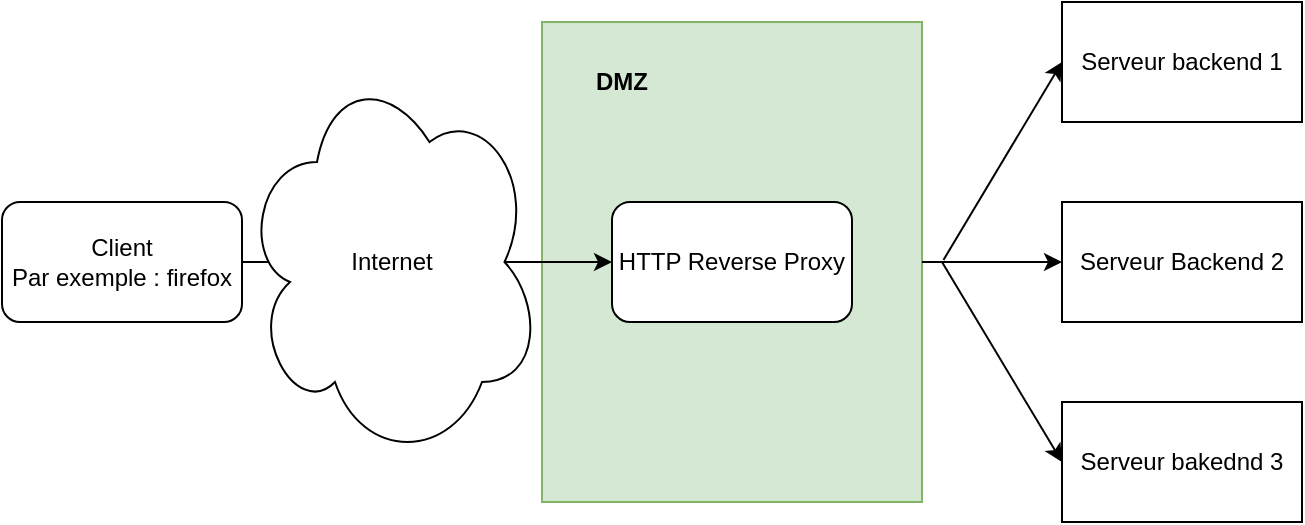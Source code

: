 <mxfile version="20.6.2" type="device" pages="3"><diagram id="pehIi7a4EKTCFrwyEQIy" name="Page-1"><mxGraphModel dx="1422" dy="588" grid="1" gridSize="10" guides="1" tooltips="1" connect="1" arrows="1" fold="1" page="1" pageScale="1" pageWidth="1654" pageHeight="2336" math="0" shadow="0"><root><mxCell id="0"/><mxCell id="1" parent="0"/><mxCell id="z_mixcM0eTsfUi6vHHfS-10" value="" style="rounded=0;whiteSpace=wrap;html=1;fillColor=#d5e8d4;strokeColor=#82b366;" parent="1" vertex="1"><mxGeometry x="320" y="130" width="190" height="240" as="geometry"/></mxCell><mxCell id="z_mixcM0eTsfUi6vHHfS-1" value="Client&lt;br&gt;Par exemple : firefox" style="rounded=1;whiteSpace=wrap;html=1;" parent="1" vertex="1"><mxGeometry x="50" y="220" width="120" height="60" as="geometry"/></mxCell><mxCell id="z_mixcM0eTsfUi6vHHfS-2" value="" style="endArrow=classic;html=1;" parent="1" source="z_mixcM0eTsfUi6vHHfS-1" target="z_mixcM0eTsfUi6vHHfS-3" edge="1"><mxGeometry width="50" height="50" relative="1" as="geometry"><mxPoint x="250" y="270" as="sourcePoint"/><mxPoint x="360" y="240" as="targetPoint"/></mxGeometry></mxCell><mxCell id="z_mixcM0eTsfUi6vHHfS-3" value="HTTP Reverse Proxy" style="rounded=1;whiteSpace=wrap;html=1;" parent="1" vertex="1"><mxGeometry x="355" y="220" width="120" height="60" as="geometry"/></mxCell><mxCell id="z_mixcM0eTsfUi6vHHfS-4" value="Serveur backend 1" style="rounded=0;whiteSpace=wrap;html=1;" parent="1" vertex="1"><mxGeometry x="580" y="120" width="120" height="60" as="geometry"/></mxCell><mxCell id="z_mixcM0eTsfUi6vHHfS-5" value="Serveur Backend 2" style="rounded=0;whiteSpace=wrap;html=1;" parent="1" vertex="1"><mxGeometry x="580" y="220" width="120" height="60" as="geometry"/></mxCell><mxCell id="z_mixcM0eTsfUi6vHHfS-6" value="Serveur bakednd 3" style="rounded=0;whiteSpace=wrap;html=1;" parent="1" vertex="1"><mxGeometry x="580" y="320" width="120" height="60" as="geometry"/></mxCell><mxCell id="z_mixcM0eTsfUi6vHHfS-7" value="" style="endArrow=classic;html=1;exitX=1.003;exitY=0.579;exitDx=0;exitDy=0;exitPerimeter=0;entryX=0;entryY=0.5;entryDx=0;entryDy=0;" parent="1" target="z_mixcM0eTsfUi6vHHfS-4" edge="1"><mxGeometry width="50" height="50" relative="1" as="geometry"><mxPoint x="520.75" y="248.96" as="sourcePoint"/><mxPoint x="550" y="180" as="targetPoint"/></mxGeometry></mxCell><mxCell id="z_mixcM0eTsfUi6vHHfS-8" value="" style="endArrow=classic;html=1;entryX=0;entryY=0.5;entryDx=0;entryDy=0;" parent="1" source="z_mixcM0eTsfUi6vHHfS-10" target="z_mixcM0eTsfUi6vHHfS-5" edge="1"><mxGeometry width="50" height="50" relative="1" as="geometry"><mxPoint x="590" y="250" as="sourcePoint"/><mxPoint x="610" y="220" as="targetPoint"/></mxGeometry></mxCell><mxCell id="z_mixcM0eTsfUi6vHHfS-9" value="" style="endArrow=classic;html=1;entryX=0;entryY=0.5;entryDx=0;entryDy=0;" parent="1" target="z_mixcM0eTsfUi6vHHfS-6" edge="1"><mxGeometry width="50" height="50" relative="1" as="geometry"><mxPoint x="520" y="250" as="sourcePoint"/><mxPoint x="500" y="310" as="targetPoint"/></mxGeometry></mxCell><mxCell id="z_mixcM0eTsfUi6vHHfS-11" value="&lt;b&gt;DMZ&lt;/b&gt;" style="text;html=1;strokeColor=none;fillColor=none;align=center;verticalAlign=middle;whiteSpace=wrap;rounded=0;" parent="1" vertex="1"><mxGeometry x="340" y="150" width="40" height="20" as="geometry"/></mxCell><mxCell id="ncGx5ByTdBQLRqoVTIHk-1" value="Internet" style="ellipse;shape=cloud;whiteSpace=wrap;html=1;" parent="1" vertex="1"><mxGeometry x="170" y="150" width="150" height="200" as="geometry"/></mxCell></root></mxGraphModel></diagram><diagram id="bfhv1EA3esj8q2Rf_qE3" name="SMTP"><mxGraphModel dx="1422" dy="588" grid="1" gridSize="10" guides="1" tooltips="1" connect="1" arrows="1" fold="1" page="1" pageScale="1" pageWidth="1654" pageHeight="2336" math="0" shadow="0"><root><mxCell id="WMMCHTK4h2-x1Fy4iKeV-0"/><mxCell id="WMMCHTK4h2-x1Fy4iKeV-1" parent="WMMCHTK4h2-x1Fy4iKeV-0"/><mxCell id="WMMCHTK4h2-x1Fy4iKeV-2" value="MUA (MS outlook, Thunderbird)" style="rounded=1;whiteSpace=wrap;html=1;fontSize=13;fillColor=#fff2cc;strokeColor=#d6b656;" parent="WMMCHTK4h2-x1Fy4iKeV-1" vertex="1"><mxGeometry x="300" y="500" width="130" height="60" as="geometry"/></mxCell><mxCell id="WMMCHTK4h2-x1Fy4iKeV-3" value="MTA" style="rounded=1;whiteSpace=wrap;html=1;fontSize=13;fillColor=#ffe6cc;strokeColor=#d79b00;" parent="WMMCHTK4h2-x1Fy4iKeV-1" vertex="1"><mxGeometry x="305" y="220" width="120" height="60" as="geometry"/></mxCell><mxCell id="WMMCHTK4h2-x1Fy4iKeV-4" value="MTA" style="rounded=1;whiteSpace=wrap;html=1;fontSize=13;fillColor=#ffe6cc;strokeColor=#d79b00;" parent="WMMCHTK4h2-x1Fy4iKeV-1" vertex="1"><mxGeometry x="530" y="220" width="120" height="60" as="geometry"/></mxCell><mxCell id="WMMCHTK4h2-x1Fy4iKeV-5" value="MUA(MS outlook, Thunderbird)" style="rounded=1;whiteSpace=wrap;html=1;fontSize=13;fillColor=#fff2cc;strokeColor=#d6b656;" parent="WMMCHTK4h2-x1Fy4iKeV-1" vertex="1"><mxGeometry x="530" y="500" width="120" height="60" as="geometry"/></mxCell><mxCell id="WMMCHTK4h2-x1Fy4iKeV-6" value="" style="endArrow=classic;html=1;exitX=0.5;exitY=0;exitDx=0;exitDy=0;entryX=0.5;entryY=1;entryDx=0;entryDy=0;fontSize=13;" parent="WMMCHTK4h2-x1Fy4iKeV-1" source="WMMCHTK4h2-x1Fy4iKeV-5" target="WMMCHTK4h2-x1Fy4iKeV-4" edge="1"><mxGeometry width="50" height="50" relative="1" as="geometry"><mxPoint x="580" y="480" as="sourcePoint"/><mxPoint x="630" y="430" as="targetPoint"/></mxGeometry></mxCell><mxCell id="WMMCHTK4h2-x1Fy4iKeV-7" value="IMAP / POP3" style="text;html=1;strokeColor=none;fillColor=none;align=center;verticalAlign=middle;whiteSpace=wrap;rounded=0;fontSize=13;" parent="WMMCHTK4h2-x1Fy4iKeV-1" vertex="1"><mxGeometry x="600" y="390" width="40" height="20" as="geometry"/></mxCell><mxCell id="WMMCHTK4h2-x1Fy4iKeV-8" value="Port 25" style="endArrow=classic;html=1;entryX=0;entryY=0.5;entryDx=0;entryDy=0;fontSize=13;" parent="WMMCHTK4h2-x1Fy4iKeV-1" source="WMMCHTK4h2-x1Fy4iKeV-3" target="WMMCHTK4h2-x1Fy4iKeV-4" edge="1"><mxGeometry x="0.048" width="50" height="50" relative="1" as="geometry"><mxPoint x="450" y="380" as="sourcePoint"/><mxPoint x="510" y="340" as="targetPoint"/><Array as="points"><mxPoint x="470" y="250"/></Array><mxPoint as="offset"/></mxGeometry></mxCell><mxCell id="WMMCHTK4h2-x1Fy4iKeV-11" value="MSA" style="rounded=1;whiteSpace=wrap;html=1;fontSize=13;fillColor=#ffe6cc;strokeColor=#d79b00;" parent="WMMCHTK4h2-x1Fy4iKeV-1" vertex="1"><mxGeometry x="305" y="300" width="120" height="60" as="geometry"/></mxCell><mxCell id="WMMCHTK4h2-x1Fy4iKeV-14" value="" style="endArrow=classic;html=1;entryX=0.5;entryY=1;entryDx=0;entryDy=0;fontSize=13;" parent="WMMCHTK4h2-x1Fy4iKeV-1" source="WMMCHTK4h2-x1Fy4iKeV-11" target="WMMCHTK4h2-x1Fy4iKeV-3" edge="1"><mxGeometry width="50" height="50" relative="1" as="geometry"><mxPoint x="340" y="350" as="sourcePoint"/><mxPoint x="390" y="300" as="targetPoint"/></mxGeometry></mxCell><mxCell id="WMMCHTK4h2-x1Fy4iKeV-15" value="SMPT port 587" style="endArrow=classic;html=1;fontSize=13;" parent="WMMCHTK4h2-x1Fy4iKeV-1" source="WMMCHTK4h2-x1Fy4iKeV-2" target="WMMCHTK4h2-x1Fy4iKeV-11" edge="1"><mxGeometry width="50" height="50" relative="1" as="geometry"><mxPoint x="330" y="490" as="sourcePoint"/><mxPoint x="380" y="440" as="targetPoint"/><Array as="points"/></mxGeometry></mxCell><mxCell id="WMMCHTK4h2-x1Fy4iKeV-17" value="SMTP" style="text;html=1;strokeColor=none;fillColor=none;align=center;verticalAlign=middle;whiteSpace=wrap;rounded=0;fontSize=13;" parent="WMMCHTK4h2-x1Fy4iKeV-1" vertex="1"><mxGeometry x="460" y="210" width="40" height="20" as="geometry"/></mxCell><mxCell id="-WCHR_vtJiKuE7q25Qu3-0" value="Client" style="rounded=0;whiteSpace=wrap;html=1;fontSize=13;fillColor=#fff2cc;strokeColor=#d6b656;" parent="WMMCHTK4h2-x1Fy4iKeV-1" vertex="1"><mxGeometry x="90" y="880" width="120" height="60" as="geometry"/></mxCell><mxCell id="-WCHR_vtJiKuE7q25Qu3-1" value="Serveur SMTP" style="rounded=0;whiteSpace=wrap;html=1;fontSize=13;fillColor=#ffe6cc;strokeColor=#d79b00;" parent="WMMCHTK4h2-x1Fy4iKeV-1" vertex="1"><mxGeometry x="350" y="880" width="120" height="60" as="geometry"/></mxCell><mxCell id="-WCHR_vtJiKuE7q25Qu3-3" value="" style="endArrow=classic;html=1;exitX=0.5;exitY=1;exitDx=0;exitDy=0;fontSize=13;" parent="WMMCHTK4h2-x1Fy4iKeV-1" source="-WCHR_vtJiKuE7q25Qu3-1" edge="1"><mxGeometry width="50" height="50" relative="1" as="geometry"><mxPoint x="360" y="1050" as="sourcePoint"/><mxPoint x="410" y="1600" as="targetPoint"/></mxGeometry></mxCell><mxCell id="-WCHR_vtJiKuE7q25Qu3-5" value="" style="endArrow=classic;html=1;exitX=0.5;exitY=1;exitDx=0;exitDy=0;fontSize=13;" parent="WMMCHTK4h2-x1Fy4iKeV-1" source="-WCHR_vtJiKuE7q25Qu3-0" edge="1"><mxGeometry width="50" height="50" relative="1" as="geometry"><mxPoint x="180" y="1090" as="sourcePoint"/><mxPoint x="150" y="1600" as="targetPoint"/></mxGeometry></mxCell><mxCell id="-WCHR_vtJiKuE7q25Qu3-6" value="EHLO [nom du serveur]" style="endArrow=classic;html=1;fontSize=13;" parent="WMMCHTK4h2-x1Fy4iKeV-1" edge="1"><mxGeometry width="50" height="50" relative="1" as="geometry"><mxPoint x="150" y="1010" as="sourcePoint"/><mxPoint x="410" y="1040" as="targetPoint"/></mxGeometry></mxCell><mxCell id="-WCHR_vtJiKuE7q25Qu3-7" value="" style="endArrow=classic;html=1;fontSize=13;" parent="WMMCHTK4h2-x1Fy4iKeV-1" edge="1"><mxGeometry width="50" height="50" relative="1" as="geometry"><mxPoint x="410" y="1050" as="sourcePoint"/><mxPoint x="150" y="1050" as="targetPoint"/></mxGeometry></mxCell><mxCell id="-WCHR_vtJiKuE7q25Qu3-27" value="250-" style="edgeLabel;html=1;align=center;verticalAlign=middle;resizable=0;points=[];fontSize=13;" parent="-WCHR_vtJiKuE7q25Qu3-7" vertex="1" connectable="0"><mxGeometry x="0.143" y="-1" relative="1" as="geometry"><mxPoint as="offset"/></mxGeometry></mxCell><mxCell id="-WCHR_vtJiKuE7q25Qu3-8" value="" style="endArrow=classic;html=1;fontSize=13;" parent="WMMCHTK4h2-x1Fy4iKeV-1" edge="1"><mxGeometry width="50" height="50" relative="1" as="geometry"><mxPoint x="150" y="1120" as="sourcePoint"/><mxPoint x="410" y="1150" as="targetPoint"/></mxGeometry></mxCell><mxCell id="-WCHR_vtJiKuE7q25Qu3-9" value="MAIL FROM" style="edgeLabel;html=1;align=center;verticalAlign=middle;resizable=0;points=[];fontSize=13;" parent="-WCHR_vtJiKuE7q25Qu3-8" vertex="1" connectable="0"><mxGeometry x="-0.225" y="-1" relative="1" as="geometry"><mxPoint x="1" as="offset"/></mxGeometry></mxCell><mxCell id="-WCHR_vtJiKuE7q25Qu3-11" value="" style="endArrow=classic;html=1;fontSize=13;" parent="WMMCHTK4h2-x1Fy4iKeV-1" edge="1"><mxGeometry width="50" height="50" relative="1" as="geometry"><mxPoint x="410" y="1170" as="sourcePoint"/><mxPoint x="150" y="1170" as="targetPoint"/><Array as="points"><mxPoint x="280" y="1170"/></Array></mxGeometry></mxCell><mxCell id="-WCHR_vtJiKuE7q25Qu3-16" value="250 OK" style="edgeLabel;html=1;align=center;verticalAlign=middle;resizable=0;points=[];fontSize=13;" parent="-WCHR_vtJiKuE7q25Qu3-11" vertex="1" connectable="0"><mxGeometry x="0.336" y="1" relative="1" as="geometry"><mxPoint as="offset"/></mxGeometry></mxCell><mxCell id="-WCHR_vtJiKuE7q25Qu3-12" value="RCPT TO" style="endArrow=classic;html=1;fontSize=13;" parent="WMMCHTK4h2-x1Fy4iKeV-1" edge="1"><mxGeometry width="50" height="50" relative="1" as="geometry"><mxPoint x="150" y="1200" as="sourcePoint"/><mxPoint x="410" y="1240" as="targetPoint"/></mxGeometry></mxCell><mxCell id="-WCHR_vtJiKuE7q25Qu3-13" value="250 OK" style="endArrow=classic;html=1;fontSize=13;" parent="WMMCHTK4h2-x1Fy4iKeV-1" edge="1"><mxGeometry width="50" height="50" relative="1" as="geometry"><mxPoint x="410" y="1240" as="sourcePoint"/><mxPoint x="150" y="1240" as="targetPoint"/></mxGeometry></mxCell><mxCell id="-WCHR_vtJiKuE7q25Qu3-14" value="DATA" style="endArrow=classic;html=1;fontSize=13;" parent="WMMCHTK4h2-x1Fy4iKeV-1" edge="1"><mxGeometry width="50" height="50" relative="1" as="geometry"><mxPoint x="150" y="1270" as="sourcePoint"/><mxPoint x="410" y="1320" as="targetPoint"/></mxGeometry></mxCell><mxCell id="-WCHR_vtJiKuE7q25Qu3-15" value="" style="endArrow=classic;html=1;fontSize=13;" parent="WMMCHTK4h2-x1Fy4iKeV-1" edge="1"><mxGeometry width="50" height="50" relative="1" as="geometry"><mxPoint x="410" y="1350" as="sourcePoint"/><mxPoint x="150" y="1350" as="targetPoint"/></mxGeometry></mxCell><mxCell id="-WCHR_vtJiKuE7q25Qu3-17" value="354 Start mail input; end with &amp;lt;CRLF&amp;gt;.&amp;lt;CRLF&amp;gt;" style="edgeLabel;html=1;align=center;verticalAlign=middle;resizable=0;points=[];fontSize=13;" parent="-WCHR_vtJiKuE7q25Qu3-15" vertex="1" connectable="0"><mxGeometry x="0.166" y="-4" relative="1" as="geometry"><mxPoint x="32" y="-16" as="offset"/></mxGeometry></mxCell><mxCell id="-WCHR_vtJiKuE7q25Qu3-18" value="220 [serveur cible] + blabla" style="endArrow=classic;html=1;fontSize=13;" parent="WMMCHTK4h2-x1Fy4iKeV-1" edge="1"><mxGeometry width="50" height="50" relative="1" as="geometry"><mxPoint x="410" y="980" as="sourcePoint"/><mxPoint x="150" y="980" as="targetPoint"/><Array as="points"><mxPoint x="280" y="980"/></Array></mxGeometry></mxCell><mxCell id="-WCHR_vtJiKuE7q25Qu3-19" value="Socket connexion" style="endArrow=classic;html=1;fontSize=13;" parent="WMMCHTK4h2-x1Fy4iKeV-1" edge="1"><mxGeometry width="50" height="50" relative="1" as="geometry"><mxPoint x="150" y="960" as="sourcePoint"/><mxPoint x="411.6" y="960" as="targetPoint"/></mxGeometry></mxCell><mxCell id="-WCHR_vtJiKuE7q25Qu3-21" value="Le serveur envoie la liste des extensions avec plusieurs réponses commençant par 250-" style="text;html=1;strokeColor=none;fillColor=none;align=center;verticalAlign=middle;whiteSpace=wrap;rounded=0;fontSize=13;" parent="WMMCHTK4h2-x1Fy4iKeV-1" vertex="1"><mxGeometry x="420" y="1060" width="190" height="20" as="geometry"/></mxCell><mxCell id="-WCHR_vtJiKuE7q25Qu3-23" value="" style="endArrow=classic;html=1;fontSize=13;" parent="WMMCHTK4h2-x1Fy4iKeV-1" edge="1"><mxGeometry width="50" height="50" relative="1" as="geometry"><mxPoint x="410" y="1100" as="sourcePoint"/><mxPoint x="150" y="1100" as="targetPoint"/></mxGeometry></mxCell><mxCell id="-WCHR_vtJiKuE7q25Qu3-26" value="250 HELP" style="edgeLabel;html=1;align=center;verticalAlign=middle;resizable=0;points=[];fontSize=13;" parent="-WCHR_vtJiKuE7q25Qu3-23" vertex="1" connectable="0"><mxGeometry x="-0.126" y="-3" relative="1" as="geometry"><mxPoint as="offset"/></mxGeometry></mxCell><mxCell id="-WCHR_vtJiKuE7q25Qu3-25" value="" style="endArrow=none;dashed=1;html=1;dashPattern=1 3;strokeWidth=2;fontSize=13;" parent="WMMCHTK4h2-x1Fy4iKeV-1" edge="1"><mxGeometry width="50" height="50" relative="1" as="geometry"><mxPoint x="150" y="1070" as="sourcePoint"/><mxPoint x="410" y="1070" as="targetPoint"/></mxGeometry></mxCell><mxCell id="-WCHR_vtJiKuE7q25Qu3-28" value="250-" style="edgeLabel;html=1;align=center;verticalAlign=middle;resizable=0;points=[];fontSize=13;" parent="-WCHR_vtJiKuE7q25Qu3-25" vertex="1" connectable="0"><mxGeometry x="-0.089" y="1" relative="1" as="geometry"><mxPoint as="offset"/></mxGeometry></mxCell><mxCell id="-WCHR_vtJiKuE7q25Qu3-29" value="Contenu de l'email&lt;br&gt;(mail from, subject, to, body)" style="endArrow=classic;html=1;fontSize=13;" parent="WMMCHTK4h2-x1Fy4iKeV-1" edge="1"><mxGeometry width="50" height="50" relative="1" as="geometry"><mxPoint x="150" y="1420" as="sourcePoint"/><mxPoint x="410" y="1420" as="targetPoint"/></mxGeometry></mxCell><mxCell id="-WCHR_vtJiKuE7q25Qu3-30" value="" style="endArrow=classic;html=1;fontSize=13;" parent="WMMCHTK4h2-x1Fy4iKeV-1" edge="1"><mxGeometry width="50" height="50" relative="1" as="geometry"><mxPoint x="410" y="1480" as="sourcePoint"/><mxPoint x="150" y="1480" as="targetPoint"/></mxGeometry></mxCell><mxCell id="-WCHR_vtJiKuE7q25Qu3-31" value="250 OK" style="edgeLabel;html=1;align=center;verticalAlign=middle;resizable=0;points=[];fontSize=13;" parent="-WCHR_vtJiKuE7q25Qu3-30" vertex="1" connectable="0"><mxGeometry x="-0.08" y="4" relative="1" as="geometry"><mxPoint as="offset"/></mxGeometry></mxCell><mxCell id="-WCHR_vtJiKuE7q25Qu3-32" value="QUIT" style="endArrow=classic;html=1;fontSize=13;" parent="WMMCHTK4h2-x1Fy4iKeV-1" edge="1"><mxGeometry width="50" height="50" relative="1" as="geometry"><mxPoint x="150" y="1530" as="sourcePoint"/><mxPoint x="410" y="1530" as="targetPoint"/></mxGeometry></mxCell><mxCell id="-WCHR_vtJiKuE7q25Qu3-33" value="" style="endArrow=classic;html=1;fontSize=13;" parent="WMMCHTK4h2-x1Fy4iKeV-1" edge="1"><mxGeometry width="50" height="50" relative="1" as="geometry"><mxPoint x="410" y="1570" as="sourcePoint"/><mxPoint x="150" y="1570" as="targetPoint"/></mxGeometry></mxCell><mxCell id="-WCHR_vtJiKuE7q25Qu3-34" value="221" style="edgeLabel;html=1;align=center;verticalAlign=middle;resizable=0;points=[];fontSize=13;" parent="-WCHR_vtJiKuE7q25Qu3-33" vertex="1" connectable="0"><mxGeometry x="0.174" y="-1" relative="1" as="geometry"><mxPoint as="offset"/></mxGeometry></mxCell></root></mxGraphModel></diagram><diagram id="vJWEcoedQTQfeSh8AbM3" name="Page-7"><mxGraphModel dx="1422" dy="588" grid="1" gridSize="10" guides="1" tooltips="1" connect="1" arrows="1" fold="1" page="1" pageScale="1" pageWidth="1654" pageHeight="2336" math="0" shadow="0"><root><mxCell id="Z-j5fOORyTTHcvTI3sBM-0"/><mxCell id="Z-j5fOORyTTHcvTI3sBM-1" parent="Z-j5fOORyTTHcvTI3sBM-0"/><mxCell id="Z-j5fOORyTTHcvTI3sBM-2" value="HTTP" style="endArrow=classic;html=1;" parent="Z-j5fOORyTTHcvTI3sBM-1" edge="1"><mxGeometry width="50" height="50" relative="1" as="geometry"><mxPoint x="115" y="220" as="sourcePoint"/><mxPoint x="505" y="220" as="targetPoint"/><Array as="points"><mxPoint x="305" y="220"/></Array></mxGeometry></mxCell><mxCell id="Z-j5fOORyTTHcvTI3sBM-3" value="N" style="rounded=0;whiteSpace=wrap;html=1;" parent="Z-j5fOORyTTHcvTI3sBM-1" vertex="1"><mxGeometry x="60" y="130" width="120" height="60" as="geometry"/></mxCell><mxCell id="Z-j5fOORyTTHcvTI3sBM-4" value="Serveur web" style="rounded=0;whiteSpace=wrap;html=1;" parent="Z-j5fOORyTTHcvTI3sBM-1" vertex="1"><mxGeometry x="460" y="130" width="120" height="60" as="geometry"/></mxCell><mxCell id="Z-j5fOORyTTHcvTI3sBM-5" value="HTTP" style="endArrow=classic;html=1;" parent="Z-j5fOORyTTHcvTI3sBM-1" edge="1"><mxGeometry width="50" height="50" relative="1" as="geometry"><mxPoint x="110" y="370" as="sourcePoint"/><mxPoint x="510" y="370" as="targetPoint"/><Array as="points"><mxPoint x="330" y="370"/></Array></mxGeometry></mxCell><mxCell id="Z-j5fOORyTTHcvTI3sBM-6" value="session ID" style="text;html=1;strokeColor=none;fillColor=none;align=center;verticalAlign=middle;whiteSpace=wrap;rounded=0;" parent="Z-j5fOORyTTHcvTI3sBM-1" vertex="1"><mxGeometry y="340" width="110" height="20" as="geometry"/></mxCell><mxCell id="Z-j5fOORyTTHcvTI3sBM-7" value="&lt;b&gt;A chaque requête, le cookie session ID est transmis&lt;/b&gt;" style="text;html=1;strokeColor=none;fillColor=none;align=center;verticalAlign=middle;whiteSpace=wrap;rounded=0;" parent="Z-j5fOORyTTHcvTI3sBM-1" vertex="1"><mxGeometry x="140" y="400" width="340" height="20" as="geometry"/></mxCell><mxCell id="Z-j5fOORyTTHcvTI3sBM-8" value="" style="endArrow=classic;html=1;" parent="Z-j5fOORyTTHcvTI3sBM-1" edge="1"><mxGeometry width="50" height="50" relative="1" as="geometry"><mxPoint x="510" y="300" as="sourcePoint"/><mxPoint x="110" y="300" as="targetPoint"/><Array as="points"><mxPoint x="310" y="300"/></Array></mxGeometry></mxCell><mxCell id="Z-j5fOORyTTHcvTI3sBM-9" value="" style="endArrow=classic;html=1;exitX=0.427;exitY=1.037;exitDx=0;exitDy=0;exitPerimeter=0;" parent="Z-j5fOORyTTHcvTI3sBM-1" source="Z-j5fOORyTTHcvTI3sBM-4" edge="1"><mxGeometry width="50" height="50" relative="1" as="geometry"><mxPoint x="490" y="280" as="sourcePoint"/><mxPoint x="510" y="460" as="targetPoint"/></mxGeometry></mxCell><mxCell id="Z-j5fOORyTTHcvTI3sBM-10" value="" style="endArrow=classic;html=1;exitX=0.447;exitY=1.023;exitDx=0;exitDy=0;exitPerimeter=0;" parent="Z-j5fOORyTTHcvTI3sBM-1" source="Z-j5fOORyTTHcvTI3sBM-3" edge="1"><mxGeometry width="50" height="50" relative="1" as="geometry"><mxPoint x="110" y="300" as="sourcePoint"/><mxPoint x="114" y="480" as="targetPoint"/></mxGeometry></mxCell><mxCell id="Z-j5fOORyTTHcvTI3sBM-11" value="C'est le serveur web qui détruit la session =&amp;gt; aucun message n'est envoyé au navigateur pour l'informer" style="text;html=1;strokeColor=none;fillColor=none;align=center;verticalAlign=middle;whiteSpace=wrap;rounded=0;" parent="Z-j5fOORyTTHcvTI3sBM-1" vertex="1"><mxGeometry x="160" y="460" width="290" height="20" as="geometry"/></mxCell><mxCell id="Z-j5fOORyTTHcvTI3sBM-12" value="S" style="text;html=1;strokeColor=none;fillColor=none;align=center;verticalAlign=middle;whiteSpace=wrap;rounded=0;" parent="Z-j5fOORyTTHcvTI3sBM-1" vertex="1"><mxGeometry x="160" y="530" width="40" height="20" as="geometry"/></mxCell><mxCell id="Z-j5fOORyTTHcvTI3sBM-14" value="Load balancer" style="rounded=1;whiteSpace=wrap;html=1;" parent="Z-j5fOORyTTHcvTI3sBM-1" vertex="1"><mxGeometry x="240" y="540" width="120" height="60" as="geometry"/></mxCell><mxCell id="Z-j5fOORyTTHcvTI3sBM-15" value="Table des serveur&lt;br&gt;&lt;br&gt;cookie&amp;nbsp; &amp;nbsp;| serveur" style="rounded=0;whiteSpace=wrap;html=1;" parent="Z-j5fOORyTTHcvTI3sBM-1" vertex="1"><mxGeometry x="245" y="710" width="120" height="60" as="geometry"/></mxCell><mxCell id="Z-j5fOORyTTHcvTI3sBM-16" value="HTTP" style="endArrow=classic;html=1;" parent="Z-j5fOORyTTHcvTI3sBM-1" edge="1"><mxGeometry width="50" height="50" relative="1" as="geometry"><mxPoint x="685" y="320" as="sourcePoint"/><mxPoint x="1075" y="320" as="targetPoint"/><Array as="points"><mxPoint x="875" y="320"/></Array></mxGeometry></mxCell><mxCell id="Z-j5fOORyTTHcvTI3sBM-17" value="N" style="rounded=0;whiteSpace=wrap;html=1;" parent="Z-j5fOORyTTHcvTI3sBM-1" vertex="1"><mxGeometry x="630" y="230" width="120" height="60" as="geometry"/></mxCell><mxCell id="Z-j5fOORyTTHcvTI3sBM-18" value="Serveur web" style="rounded=0;whiteSpace=wrap;html=1;" parent="Z-j5fOORyTTHcvTI3sBM-1" vertex="1"><mxGeometry x="1030" y="230" width="120" height="60" as="geometry"/></mxCell><mxCell id="Z-j5fOORyTTHcvTI3sBM-19" value="HTTP" style="endArrow=classic;html=1;" parent="Z-j5fOORyTTHcvTI3sBM-1" edge="1"><mxGeometry width="50" height="50" relative="1" as="geometry"><mxPoint x="680" y="470" as="sourcePoint"/><mxPoint x="1080" y="470" as="targetPoint"/><Array as="points"><mxPoint x="900" y="470"/></Array></mxGeometry></mxCell><mxCell id="Z-j5fOORyTTHcvTI3sBM-20" value="session ID" style="text;html=1;strokeColor=none;fillColor=none;align=center;verticalAlign=middle;whiteSpace=wrap;rounded=0;" parent="Z-j5fOORyTTHcvTI3sBM-1" vertex="1"><mxGeometry x="570" y="440" width="110" height="20" as="geometry"/></mxCell><mxCell id="Z-j5fOORyTTHcvTI3sBM-21" value="&lt;b&gt;A chaque requête, le cookie session ID est transmis&lt;/b&gt;" style="text;html=1;strokeColor=none;fillColor=none;align=center;verticalAlign=middle;whiteSpace=wrap;rounded=0;" parent="Z-j5fOORyTTHcvTI3sBM-1" vertex="1"><mxGeometry x="710" y="500" width="340" height="20" as="geometry"/></mxCell><mxCell id="Z-j5fOORyTTHcvTI3sBM-22" value="" style="endArrow=classic;html=1;" parent="Z-j5fOORyTTHcvTI3sBM-1" edge="1"><mxGeometry width="50" height="50" relative="1" as="geometry"><mxPoint x="1080" y="400" as="sourcePoint"/><mxPoint x="680" y="400" as="targetPoint"/><Array as="points"><mxPoint x="880" y="400"/></Array></mxGeometry></mxCell><mxCell id="Z-j5fOORyTTHcvTI3sBM-31" value="sessionId" style="edgeLabel;html=1;align=center;verticalAlign=middle;resizable=0;points=[];fontStyle=1;fontSize=13;" parent="Z-j5fOORyTTHcvTI3sBM-22" vertex="1" connectable="0"><mxGeometry y="-29" relative="1" as="geometry"><mxPoint x="29" y="28" as="offset"/></mxGeometry></mxCell><mxCell id="Z-j5fOORyTTHcvTI3sBM-23" value="" style="endArrow=classic;html=1;exitX=0.427;exitY=1.037;exitDx=0;exitDy=0;exitPerimeter=0;" parent="Z-j5fOORyTTHcvTI3sBM-1" source="Z-j5fOORyTTHcvTI3sBM-18" edge="1"><mxGeometry width="50" height="50" relative="1" as="geometry"><mxPoint x="1060" y="380" as="sourcePoint"/><mxPoint x="1080" y="560" as="targetPoint"/></mxGeometry></mxCell><mxCell id="Z-j5fOORyTTHcvTI3sBM-24" value="" style="endArrow=classic;html=1;exitX=0.447;exitY=1.023;exitDx=0;exitDy=0;exitPerimeter=0;" parent="Z-j5fOORyTTHcvTI3sBM-1" source="Z-j5fOORyTTHcvTI3sBM-17" edge="1"><mxGeometry width="50" height="50" relative="1" as="geometry"><mxPoint x="680" y="400" as="sourcePoint"/><mxPoint x="684" y="580" as="targetPoint"/></mxGeometry></mxCell><mxCell id="Z-j5fOORyTTHcvTI3sBM-25" value="C'est le serveur web qui détruit la session =&amp;gt; aucun message n'est envoyé au navigateur pour l'informer" style="text;html=1;strokeColor=none;fillColor=none;align=center;verticalAlign=middle;whiteSpace=wrap;rounded=0;" parent="Z-j5fOORyTTHcvTI3sBM-1" vertex="1"><mxGeometry x="730" y="560" width="290" height="20" as="geometry"/></mxCell><mxCell id="Z-j5fOORyTTHcvTI3sBM-26" value="S" style="text;html=1;strokeColor=none;fillColor=none;align=center;verticalAlign=middle;whiteSpace=wrap;rounded=0;" parent="Z-j5fOORyTTHcvTI3sBM-1" vertex="1"><mxGeometry x="730" y="630" width="40" height="20" as="geometry"/></mxCell><mxCell id="Z-j5fOORyTTHcvTI3sBM-27" value="Load balancer" style="rounded=1;whiteSpace=wrap;html=1;" parent="Z-j5fOORyTTHcvTI3sBM-1" vertex="1"><mxGeometry x="827" y="220" width="120" height="60" as="geometry"/></mxCell><mxCell id="Z-j5fOORyTTHcvTI3sBM-28" value="Table des serveur&lt;br&gt;&lt;br&gt;cookie&amp;nbsp; &amp;nbsp;| serveur" style="rounded=0;whiteSpace=wrap;html=1;" parent="Z-j5fOORyTTHcvTI3sBM-1" vertex="1"><mxGeometry x="815" y="810" width="120" height="60" as="geometry"/></mxCell><mxCell id="Z-j5fOORyTTHcvTI3sBM-29" value="" style="endArrow=none;dashed=1;html=1;dashPattern=1 3;strokeWidth=2;entryX=0.5;entryY=1;entryDx=0;entryDy=0;" parent="Z-j5fOORyTTHcvTI3sBM-1" target="Z-j5fOORyTTHcvTI3sBM-27" edge="1"><mxGeometry width="50" height="50" relative="1" as="geometry"><mxPoint x="890" y="650" as="sourcePoint"/><mxPoint x="900" y="280" as="targetPoint"/></mxGeometry></mxCell><mxCell id="Z-j5fOORyTTHcvTI3sBM-32" value="&lt;br&gt;" style="text;html=1;align=center;verticalAlign=middle;resizable=0;points=[];autosize=1;fontSize=13;" parent="Z-j5fOORyTTHcvTI3sBM-1" vertex="1"><mxGeometry x="860" y="450" width="20" height="20" as="geometry"/></mxCell><mxCell id="Z-j5fOORyTTHcvTI3sBM-33" value="Text" style="text;html=1;strokeColor=none;fillColor=none;align=center;verticalAlign=middle;whiteSpace=wrap;rounded=0;fontSize=13;" parent="Z-j5fOORyTTHcvTI3sBM-1" vertex="1"><mxGeometry x="807" y="450" width="40" height="20" as="geometry"/></mxCell></root></mxGraphModel></diagram></mxfile>